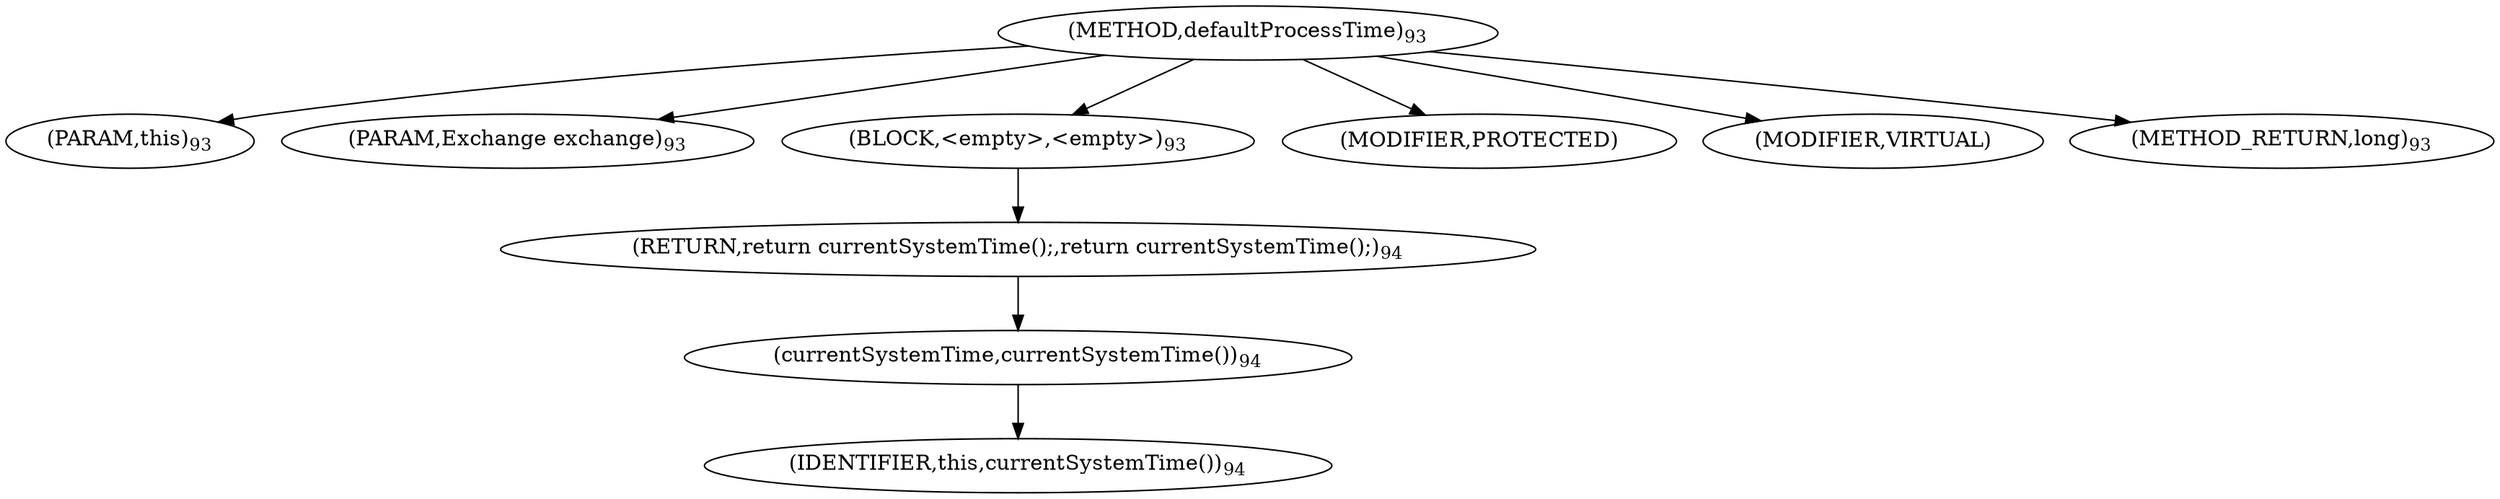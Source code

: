 digraph "defaultProcessTime" {  
"144" [label = <(METHOD,defaultProcessTime)<SUB>93</SUB>> ]
"15" [label = <(PARAM,this)<SUB>93</SUB>> ]
"145" [label = <(PARAM,Exchange exchange)<SUB>93</SUB>> ]
"146" [label = <(BLOCK,&lt;empty&gt;,&lt;empty&gt;)<SUB>93</SUB>> ]
"147" [label = <(RETURN,return currentSystemTime();,return currentSystemTime();)<SUB>94</SUB>> ]
"148" [label = <(currentSystemTime,currentSystemTime())<SUB>94</SUB>> ]
"14" [label = <(IDENTIFIER,this,currentSystemTime())<SUB>94</SUB>> ]
"149" [label = <(MODIFIER,PROTECTED)> ]
"150" [label = <(MODIFIER,VIRTUAL)> ]
"151" [label = <(METHOD_RETURN,long)<SUB>93</SUB>> ]
  "144" -> "15" 
  "144" -> "145" 
  "144" -> "146" 
  "144" -> "149" 
  "144" -> "150" 
  "144" -> "151" 
  "146" -> "147" 
  "147" -> "148" 
  "148" -> "14" 
}
